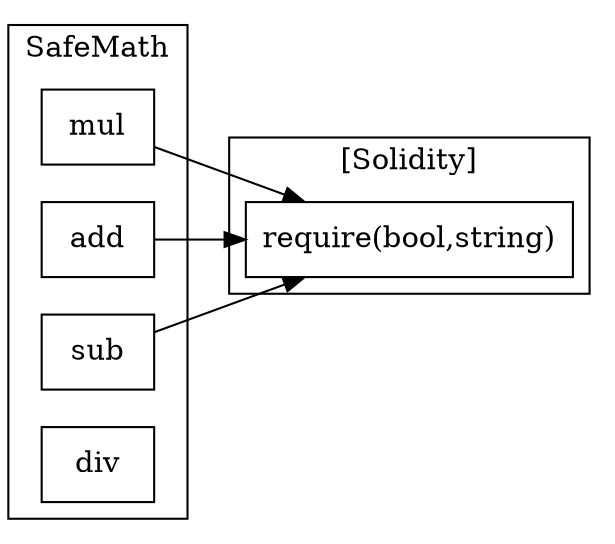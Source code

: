 strict digraph {
rankdir="LR"
node [shape=box]
subgraph cluster_96_SafeMath {
label = "SafeMath"
"96_mul" [label="mul"]
"96_add" [label="add"]
"96_sub" [label="sub"]
"96_div" [label="div"]
}subgraph cluster_solidity {
label = "[Solidity]"
"require(bool,string)" 
"96_sub" -> "require(bool,string)"
"96_add" -> "require(bool,string)"
"96_mul" -> "require(bool,string)"
}
}
